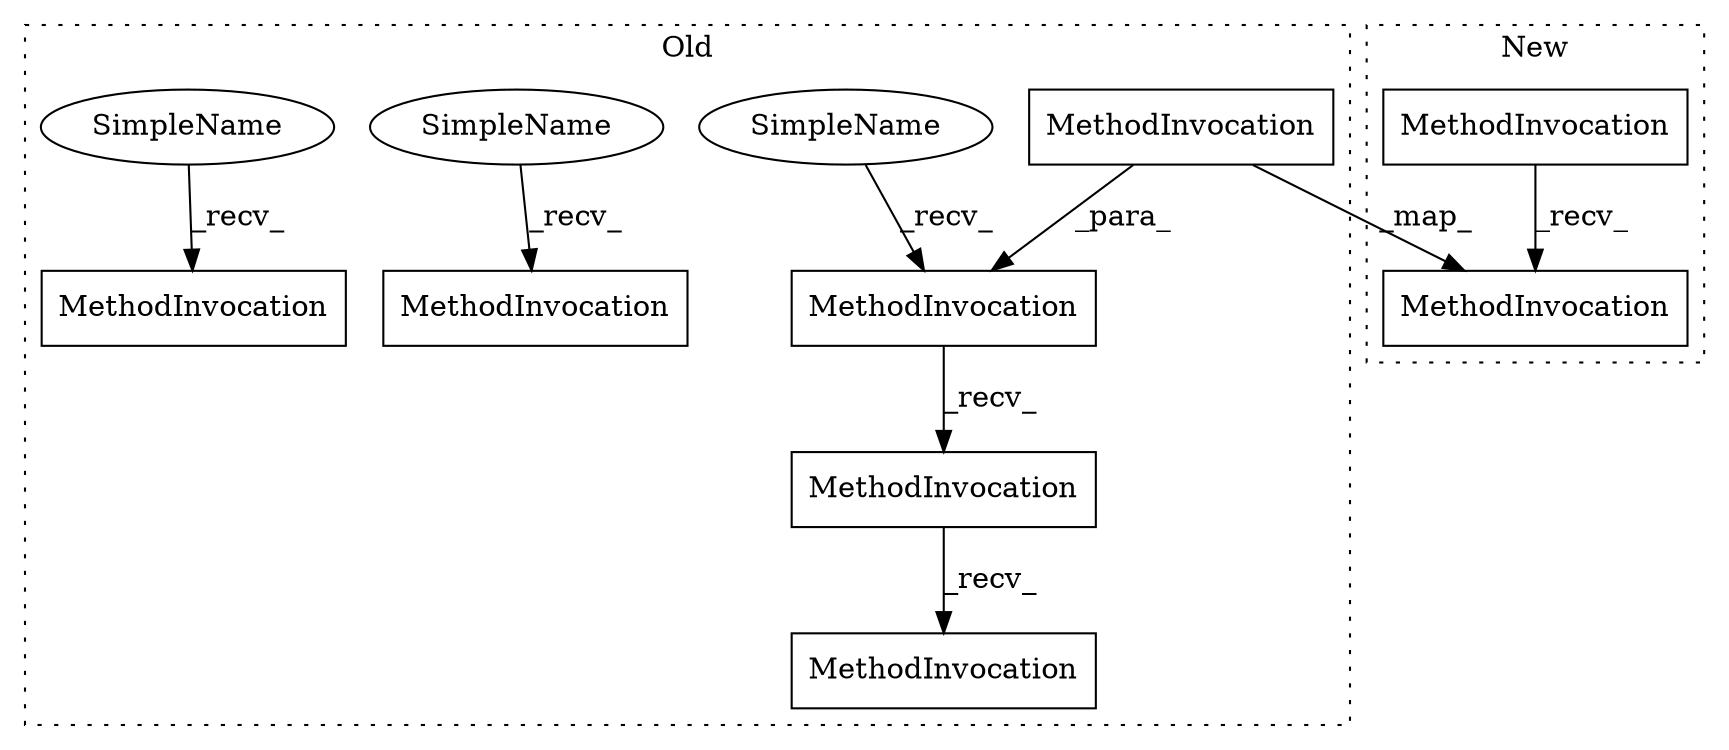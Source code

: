 digraph G {
subgraph cluster0 {
2 [label="MethodInvocation" a="32" s="2067" l="6" shape="box"];
3 [label="MethodInvocation" a="32" s="2088,2101" l="7,1" shape="box"];
4 [label="MethodInvocation" a="32" s="1969,2038" l="7,1" shape="box"];
5 [label="MethodInvocation" a="32" s="1983,2037" l="9,1" shape="box"];
6 [label="MethodInvocation" a="32" s="2049,2065" l="10,1" shape="box"];
7 [label="MethodInvocation" a="32" s="2409,2428" l="7,1" shape="box"];
9 [label="SimpleName" a="42" s="2079" l="8" shape="ellipse"];
10 [label="SimpleName" a="42" s="1960" l="8" shape="ellipse"];
11 [label="SimpleName" a="42" s="2400" l="8" shape="ellipse"];
label = "Old";
style="dotted";
}
subgraph cluster1 {
1 [label="MethodInvocation" a="32" s="2203,2216" l="7,1" shape="box"];
8 [label="MethodInvocation" a="32" s="2218,2257" l="9,1" shape="box"];
label = "New";
style="dotted";
}
1 -> 8 [label="_recv_"];
4 -> 6 [label="_recv_"];
5 -> 4 [label="_para_"];
5 -> 8 [label="_map_"];
6 -> 2 [label="_recv_"];
9 -> 3 [label="_recv_"];
10 -> 4 [label="_recv_"];
11 -> 7 [label="_recv_"];
}